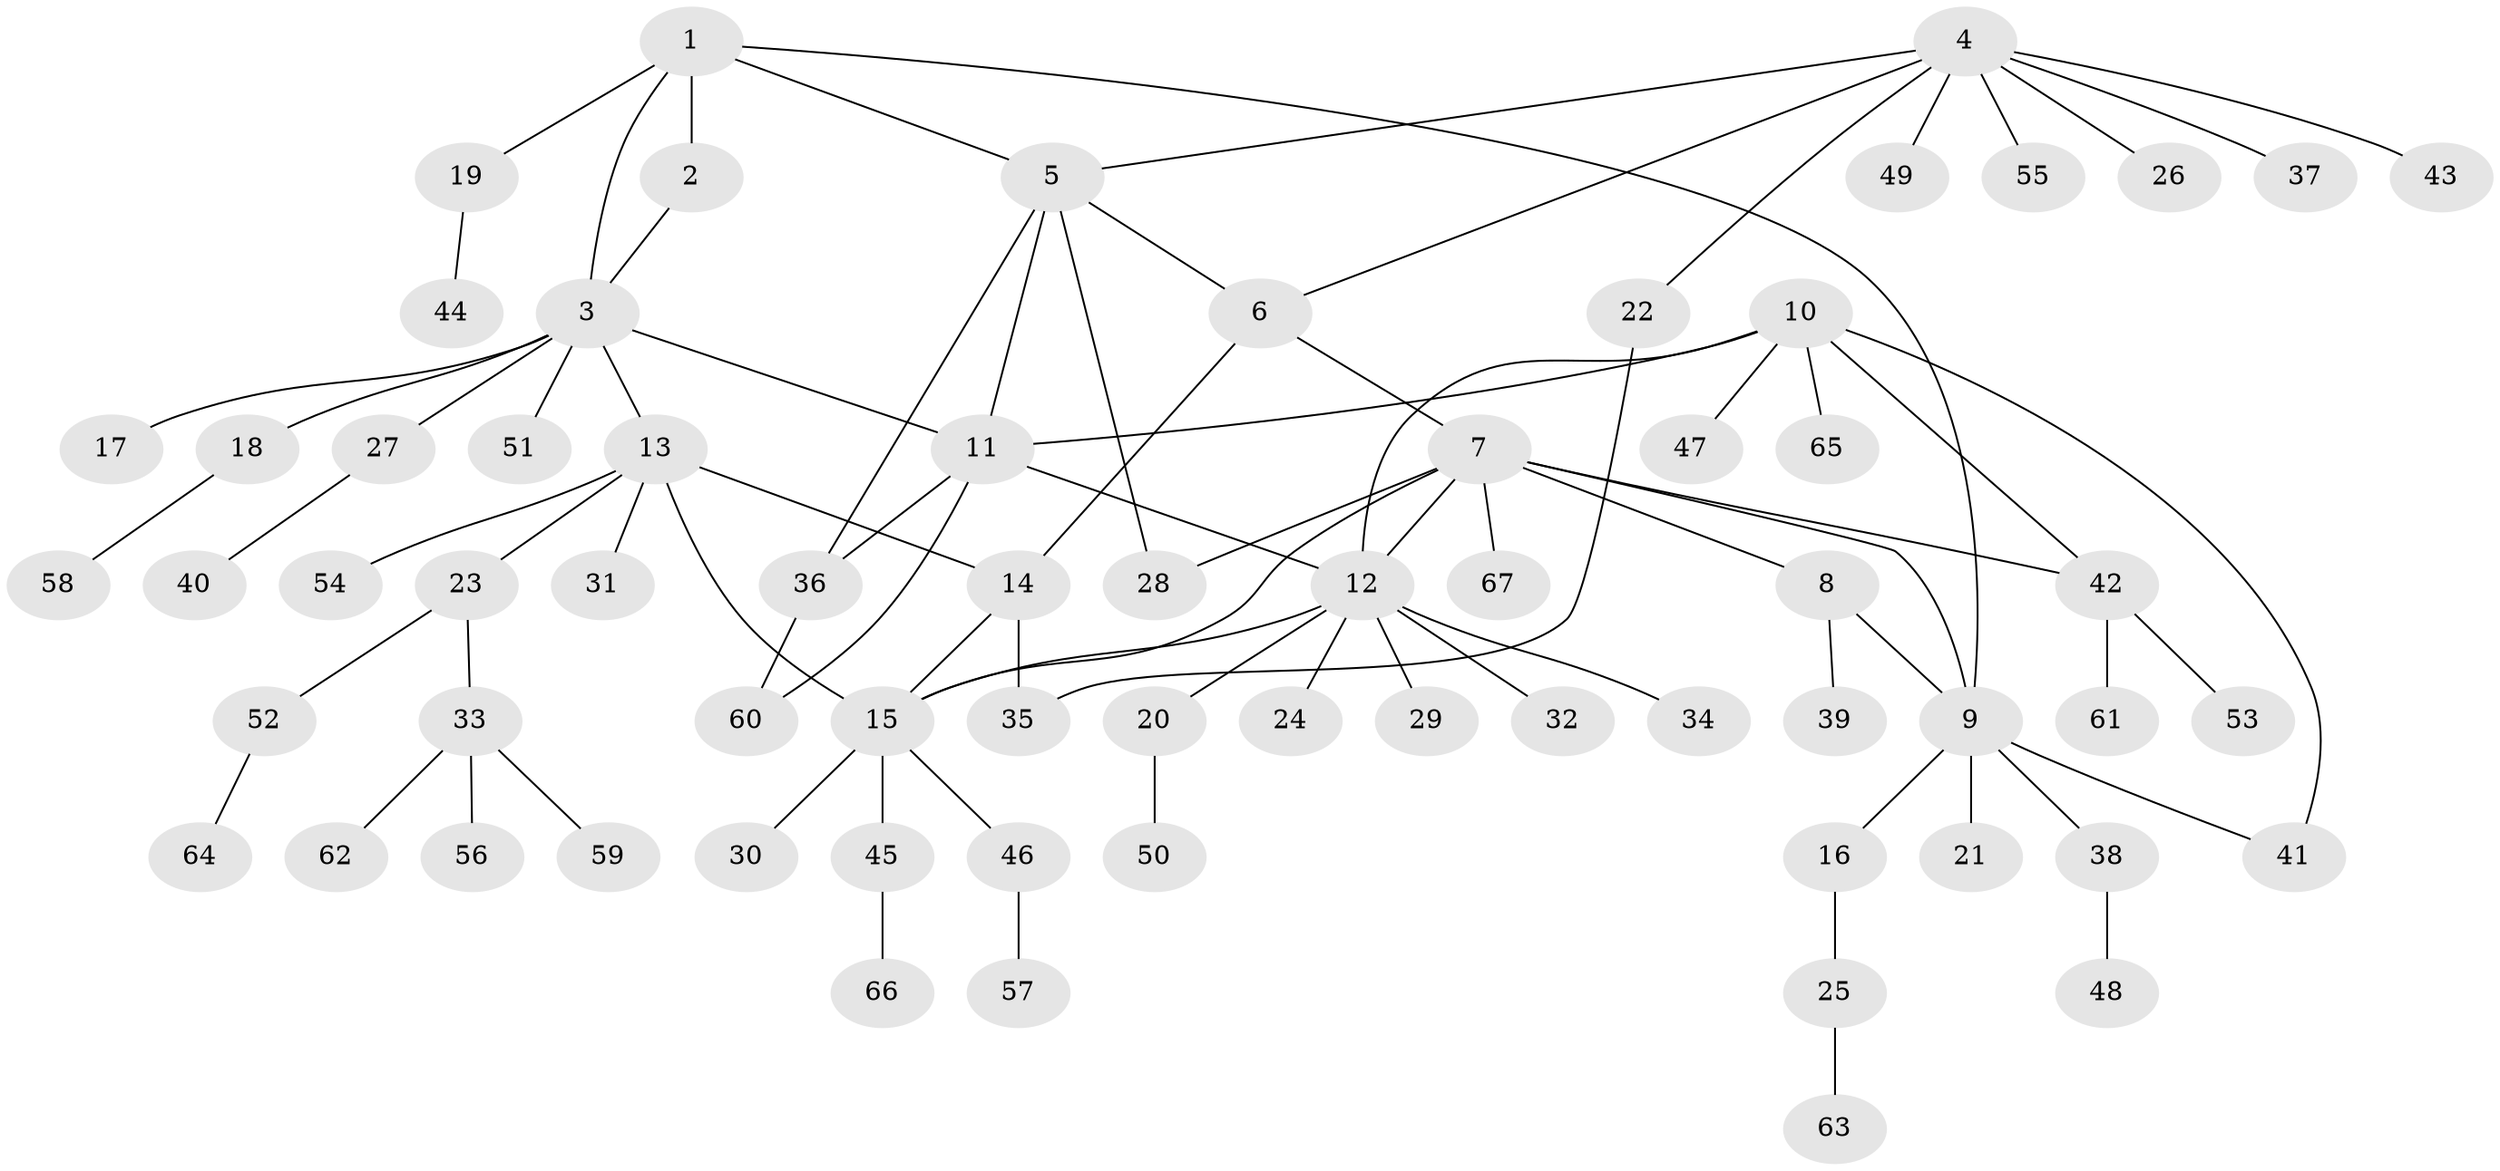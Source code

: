 // Generated by graph-tools (version 1.1) at 2025/02/03/09/25 03:02:38]
// undirected, 67 vertices, 83 edges
graph export_dot {
graph [start="1"]
  node [color=gray90,style=filled];
  1;
  2;
  3;
  4;
  5;
  6;
  7;
  8;
  9;
  10;
  11;
  12;
  13;
  14;
  15;
  16;
  17;
  18;
  19;
  20;
  21;
  22;
  23;
  24;
  25;
  26;
  27;
  28;
  29;
  30;
  31;
  32;
  33;
  34;
  35;
  36;
  37;
  38;
  39;
  40;
  41;
  42;
  43;
  44;
  45;
  46;
  47;
  48;
  49;
  50;
  51;
  52;
  53;
  54;
  55;
  56;
  57;
  58;
  59;
  60;
  61;
  62;
  63;
  64;
  65;
  66;
  67;
  1 -- 2;
  1 -- 3;
  1 -- 5;
  1 -- 9;
  1 -- 19;
  2 -- 3;
  3 -- 11;
  3 -- 13;
  3 -- 17;
  3 -- 18;
  3 -- 27;
  3 -- 51;
  4 -- 5;
  4 -- 6;
  4 -- 22;
  4 -- 26;
  4 -- 37;
  4 -- 43;
  4 -- 49;
  4 -- 55;
  5 -- 6;
  5 -- 11;
  5 -- 28;
  5 -- 36;
  6 -- 7;
  6 -- 14;
  7 -- 8;
  7 -- 9;
  7 -- 12;
  7 -- 15;
  7 -- 28;
  7 -- 42;
  7 -- 67;
  8 -- 9;
  8 -- 39;
  9 -- 16;
  9 -- 21;
  9 -- 38;
  9 -- 41;
  10 -- 11;
  10 -- 12;
  10 -- 41;
  10 -- 42;
  10 -- 47;
  10 -- 65;
  11 -- 12;
  11 -- 36;
  11 -- 60;
  12 -- 15;
  12 -- 20;
  12 -- 24;
  12 -- 29;
  12 -- 32;
  12 -- 34;
  13 -- 14;
  13 -- 15;
  13 -- 23;
  13 -- 31;
  13 -- 54;
  14 -- 15;
  14 -- 35;
  15 -- 30;
  15 -- 45;
  15 -- 46;
  16 -- 25;
  18 -- 58;
  19 -- 44;
  20 -- 50;
  22 -- 35;
  23 -- 33;
  23 -- 52;
  25 -- 63;
  27 -- 40;
  33 -- 56;
  33 -- 59;
  33 -- 62;
  36 -- 60;
  38 -- 48;
  42 -- 53;
  42 -- 61;
  45 -- 66;
  46 -- 57;
  52 -- 64;
}
